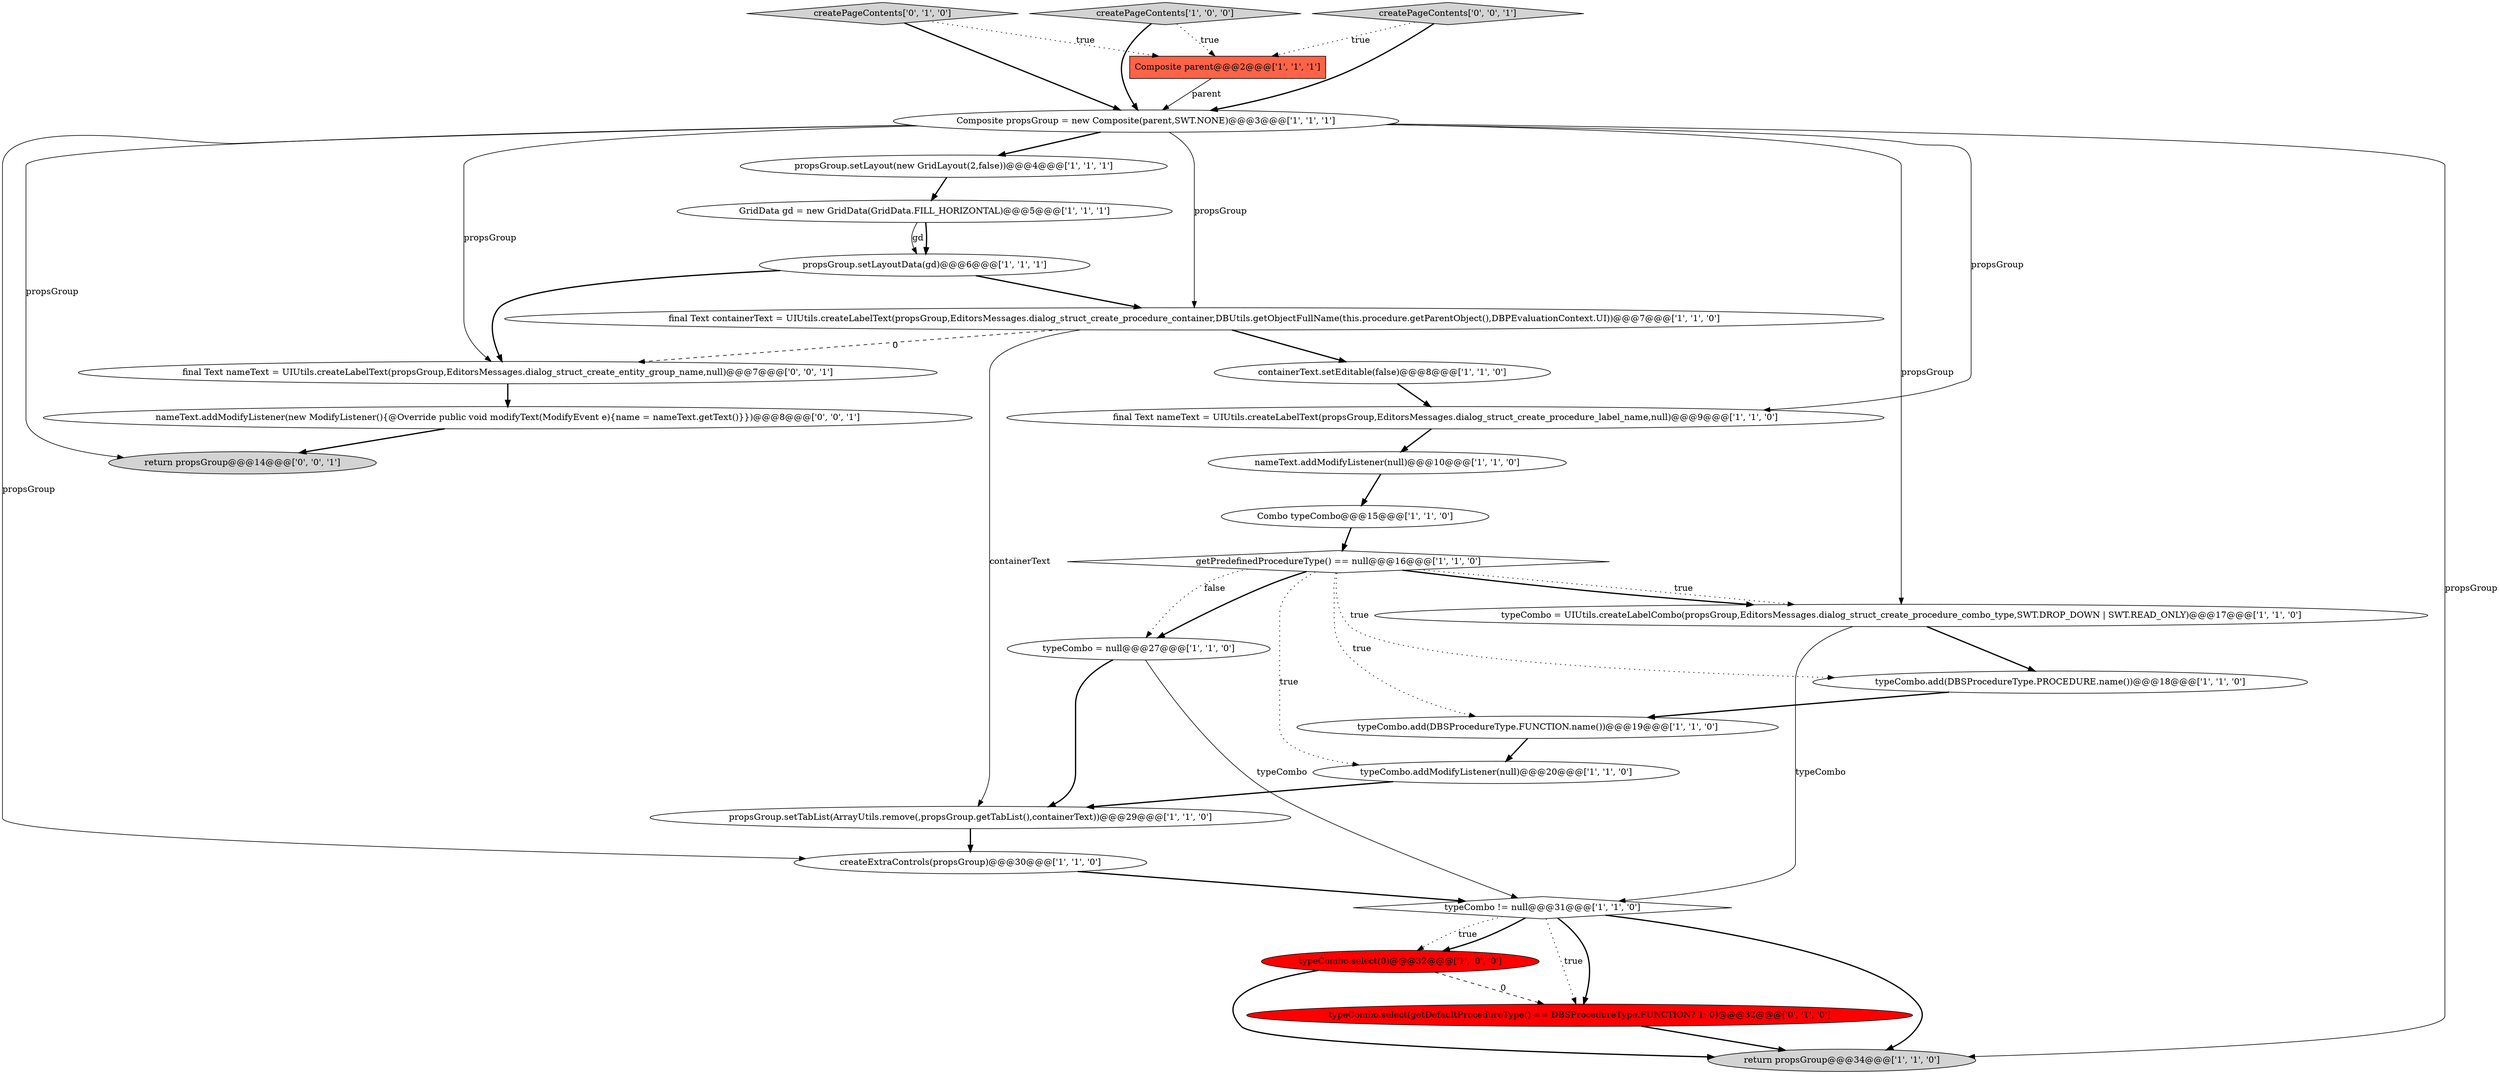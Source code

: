 digraph {
14 [style = filled, label = "propsGroup.setLayoutData(gd)@@@6@@@['1', '1', '1']", fillcolor = white, shape = ellipse image = "AAA0AAABBB1BBB"];
17 [style = filled, label = "Combo typeCombo@@@15@@@['1', '1', '0']", fillcolor = white, shape = ellipse image = "AAA0AAABBB1BBB"];
5 [style = filled, label = "propsGroup.setTabList(ArrayUtils.remove(,propsGroup.getTabList(),containerText))@@@29@@@['1', '1', '0']", fillcolor = white, shape = ellipse image = "AAA0AAABBB1BBB"];
3 [style = filled, label = "containerText.setEditable(false)@@@8@@@['1', '1', '0']", fillcolor = white, shape = ellipse image = "AAA0AAABBB1BBB"];
23 [style = filled, label = "createPageContents['0', '1', '0']", fillcolor = lightgray, shape = diamond image = "AAA0AAABBB2BBB"];
1 [style = filled, label = "final Text containerText = UIUtils.createLabelText(propsGroup,EditorsMessages.dialog_struct_create_procedure_container,DBUtils.getObjectFullName(this.procedure.getParentObject(),DBPEvaluationContext.UI))@@@7@@@['1', '1', '0']", fillcolor = white, shape = ellipse image = "AAA0AAABBB1BBB"];
16 [style = filled, label = "createPageContents['1', '0', '0']", fillcolor = lightgray, shape = diamond image = "AAA0AAABBB1BBB"];
19 [style = filled, label = "typeCombo.select(0)@@@32@@@['1', '0', '0']", fillcolor = red, shape = ellipse image = "AAA1AAABBB1BBB"];
20 [style = filled, label = "typeCombo.add(DBSProcedureType.FUNCTION.name())@@@19@@@['1', '1', '0']", fillcolor = white, shape = ellipse image = "AAA0AAABBB1BBB"];
12 [style = filled, label = "getPredefinedProcedureType() == null@@@16@@@['1', '1', '0']", fillcolor = white, shape = diamond image = "AAA0AAABBB1BBB"];
7 [style = filled, label = "createExtraControls(propsGroup)@@@30@@@['1', '1', '0']", fillcolor = white, shape = ellipse image = "AAA0AAABBB1BBB"];
18 [style = filled, label = "nameText.addModifyListener(null)@@@10@@@['1', '1', '0']", fillcolor = white, shape = ellipse image = "AAA0AAABBB1BBB"];
6 [style = filled, label = "Composite parent@@@2@@@['1', '1', '1']", fillcolor = tomato, shape = box image = "AAA0AAABBB1BBB"];
21 [style = filled, label = "propsGroup.setLayout(new GridLayout(2,false))@@@4@@@['1', '1', '1']", fillcolor = white, shape = ellipse image = "AAA0AAABBB1BBB"];
9 [style = filled, label = "typeCombo.add(DBSProcedureType.PROCEDURE.name())@@@18@@@['1', '1', '0']", fillcolor = white, shape = ellipse image = "AAA0AAABBB1BBB"];
11 [style = filled, label = "GridData gd = new GridData(GridData.FILL_HORIZONTAL)@@@5@@@['1', '1', '1']", fillcolor = white, shape = ellipse image = "AAA0AAABBB1BBB"];
2 [style = filled, label = "return propsGroup@@@34@@@['1', '1', '0']", fillcolor = lightgray, shape = ellipse image = "AAA0AAABBB1BBB"];
0 [style = filled, label = "typeCombo = null@@@27@@@['1', '1', '0']", fillcolor = white, shape = ellipse image = "AAA0AAABBB1BBB"];
4 [style = filled, label = "final Text nameText = UIUtils.createLabelText(propsGroup,EditorsMessages.dialog_struct_create_procedure_label_name,null)@@@9@@@['1', '1', '0']", fillcolor = white, shape = ellipse image = "AAA0AAABBB1BBB"];
13 [style = filled, label = "typeCombo = UIUtils.createLabelCombo(propsGroup,EditorsMessages.dialog_struct_create_procedure_combo_type,SWT.DROP_DOWN | SWT.READ_ONLY)@@@17@@@['1', '1', '0']", fillcolor = white, shape = ellipse image = "AAA0AAABBB1BBB"];
10 [style = filled, label = "Composite propsGroup = new Composite(parent,SWT.NONE)@@@3@@@['1', '1', '1']", fillcolor = white, shape = ellipse image = "AAA0AAABBB1BBB"];
25 [style = filled, label = "return propsGroup@@@14@@@['0', '0', '1']", fillcolor = lightgray, shape = ellipse image = "AAA0AAABBB3BBB"];
8 [style = filled, label = "typeCombo.addModifyListener(null)@@@20@@@['1', '1', '0']", fillcolor = white, shape = ellipse image = "AAA0AAABBB1BBB"];
15 [style = filled, label = "typeCombo != null@@@31@@@['1', '1', '0']", fillcolor = white, shape = diamond image = "AAA0AAABBB1BBB"];
24 [style = filled, label = "final Text nameText = UIUtils.createLabelText(propsGroup,EditorsMessages.dialog_struct_create_entity_group_name,null)@@@7@@@['0', '0', '1']", fillcolor = white, shape = ellipse image = "AAA0AAABBB3BBB"];
26 [style = filled, label = "createPageContents['0', '0', '1']", fillcolor = lightgray, shape = diamond image = "AAA0AAABBB3BBB"];
27 [style = filled, label = "nameText.addModifyListener(new ModifyListener(){@Override public void modifyText(ModifyEvent e){name = nameText.getText()}})@@@8@@@['0', '0', '1']", fillcolor = white, shape = ellipse image = "AAA0AAABBB3BBB"];
22 [style = filled, label = "typeCombo.select(getDefaultProcedureType() == DBSProcedureType.FUNCTION? 1: 0)@@@32@@@['0', '1', '0']", fillcolor = red, shape = ellipse image = "AAA1AAABBB2BBB"];
14->24 [style = bold, label=""];
15->2 [style = bold, label=""];
10->1 [style = solid, label="propsGroup"];
22->2 [style = bold, label=""];
10->24 [style = solid, label="propsGroup"];
11->14 [style = bold, label=""];
16->10 [style = bold, label=""];
26->10 [style = bold, label=""];
12->8 [style = dotted, label="true"];
23->6 [style = dotted, label="true"];
1->5 [style = solid, label="containerText"];
13->15 [style = solid, label="typeCombo"];
10->13 [style = solid, label="propsGroup"];
12->0 [style = dotted, label="false"];
1->3 [style = bold, label=""];
10->4 [style = solid, label="propsGroup"];
18->17 [style = bold, label=""];
9->20 [style = bold, label=""];
4->18 [style = bold, label=""];
15->22 [style = dotted, label="true"];
10->21 [style = bold, label=""];
19->2 [style = bold, label=""];
6->10 [style = solid, label="parent"];
15->19 [style = bold, label=""];
12->0 [style = bold, label=""];
3->4 [style = bold, label=""];
14->1 [style = bold, label=""];
15->22 [style = bold, label=""];
10->25 [style = solid, label="propsGroup"];
0->15 [style = solid, label="typeCombo"];
12->13 [style = bold, label=""];
20->8 [style = bold, label=""];
17->12 [style = bold, label=""];
12->13 [style = dotted, label="true"];
12->20 [style = dotted, label="true"];
8->5 [style = bold, label=""];
21->11 [style = bold, label=""];
1->24 [style = dashed, label="0"];
15->19 [style = dotted, label="true"];
10->7 [style = solid, label="propsGroup"];
19->22 [style = dashed, label="0"];
23->10 [style = bold, label=""];
5->7 [style = bold, label=""];
7->15 [style = bold, label=""];
26->6 [style = dotted, label="true"];
13->9 [style = bold, label=""];
24->27 [style = bold, label=""];
27->25 [style = bold, label=""];
11->14 [style = solid, label="gd"];
16->6 [style = dotted, label="true"];
0->5 [style = bold, label=""];
12->9 [style = dotted, label="true"];
10->2 [style = solid, label="propsGroup"];
}
